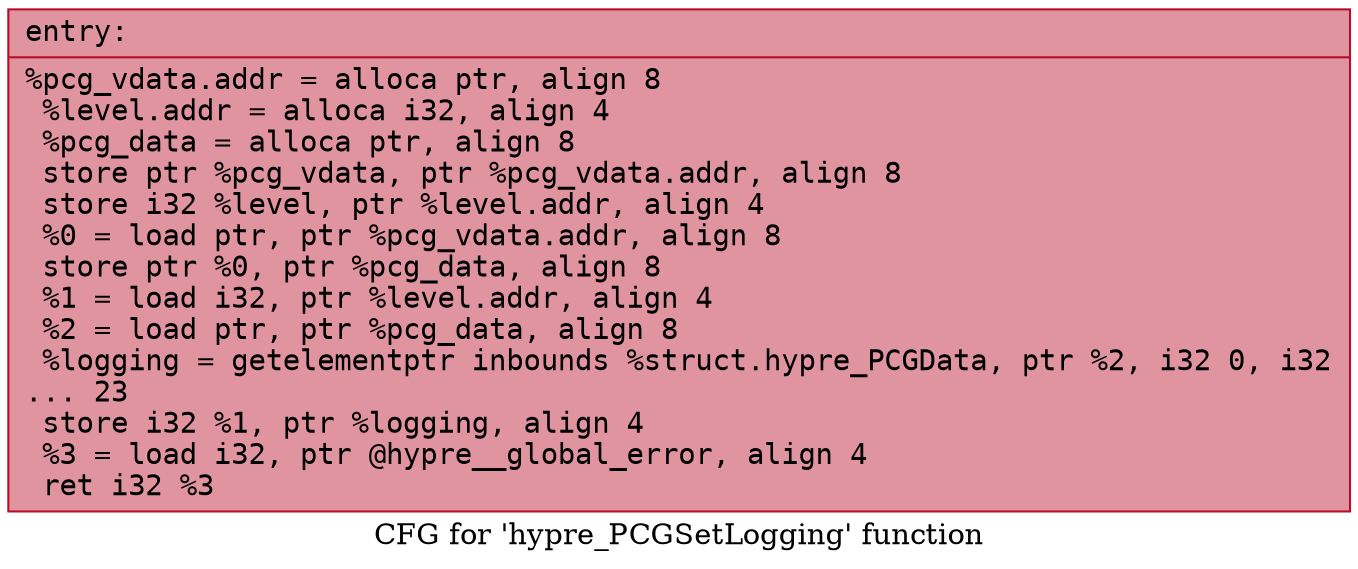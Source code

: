digraph "CFG for 'hypre_PCGSetLogging' function" {
	label="CFG for 'hypre_PCGSetLogging' function";

	Node0x557061687f00 [shape=record,color="#b70d28ff", style=filled, fillcolor="#b70d2870" fontname="Courier",label="{entry:\l|  %pcg_vdata.addr = alloca ptr, align 8\l  %level.addr = alloca i32, align 4\l  %pcg_data = alloca ptr, align 8\l  store ptr %pcg_vdata, ptr %pcg_vdata.addr, align 8\l  store i32 %level, ptr %level.addr, align 4\l  %0 = load ptr, ptr %pcg_vdata.addr, align 8\l  store ptr %0, ptr %pcg_data, align 8\l  %1 = load i32, ptr %level.addr, align 4\l  %2 = load ptr, ptr %pcg_data, align 8\l  %logging = getelementptr inbounds %struct.hypre_PCGData, ptr %2, i32 0, i32\l... 23\l  store i32 %1, ptr %logging, align 4\l  %3 = load i32, ptr @hypre__global_error, align 4\l  ret i32 %3\l}"];
}
